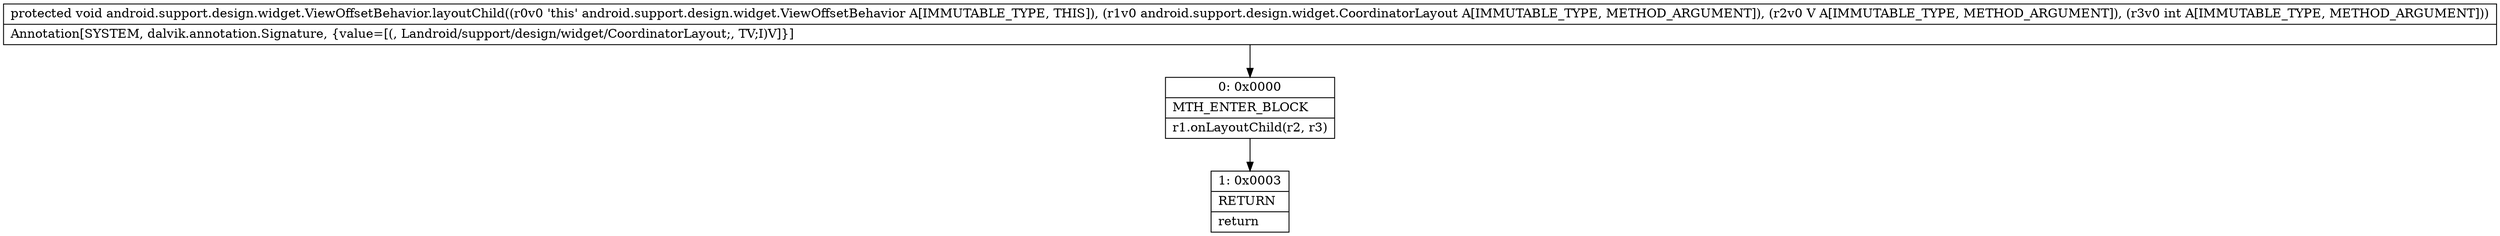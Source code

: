 digraph "CFG forandroid.support.design.widget.ViewOffsetBehavior.layoutChild(Landroid\/support\/design\/widget\/CoordinatorLayout;Landroid\/view\/View;I)V" {
Node_0 [shape=record,label="{0\:\ 0x0000|MTH_ENTER_BLOCK\l|r1.onLayoutChild(r2, r3)\l}"];
Node_1 [shape=record,label="{1\:\ 0x0003|RETURN\l|return\l}"];
MethodNode[shape=record,label="{protected void android.support.design.widget.ViewOffsetBehavior.layoutChild((r0v0 'this' android.support.design.widget.ViewOffsetBehavior A[IMMUTABLE_TYPE, THIS]), (r1v0 android.support.design.widget.CoordinatorLayout A[IMMUTABLE_TYPE, METHOD_ARGUMENT]), (r2v0 V A[IMMUTABLE_TYPE, METHOD_ARGUMENT]), (r3v0 int A[IMMUTABLE_TYPE, METHOD_ARGUMENT]))  | Annotation[SYSTEM, dalvik.annotation.Signature, \{value=[(, Landroid\/support\/design\/widget\/CoordinatorLayout;, TV;I)V]\}]\l}"];
MethodNode -> Node_0;
Node_0 -> Node_1;
}

